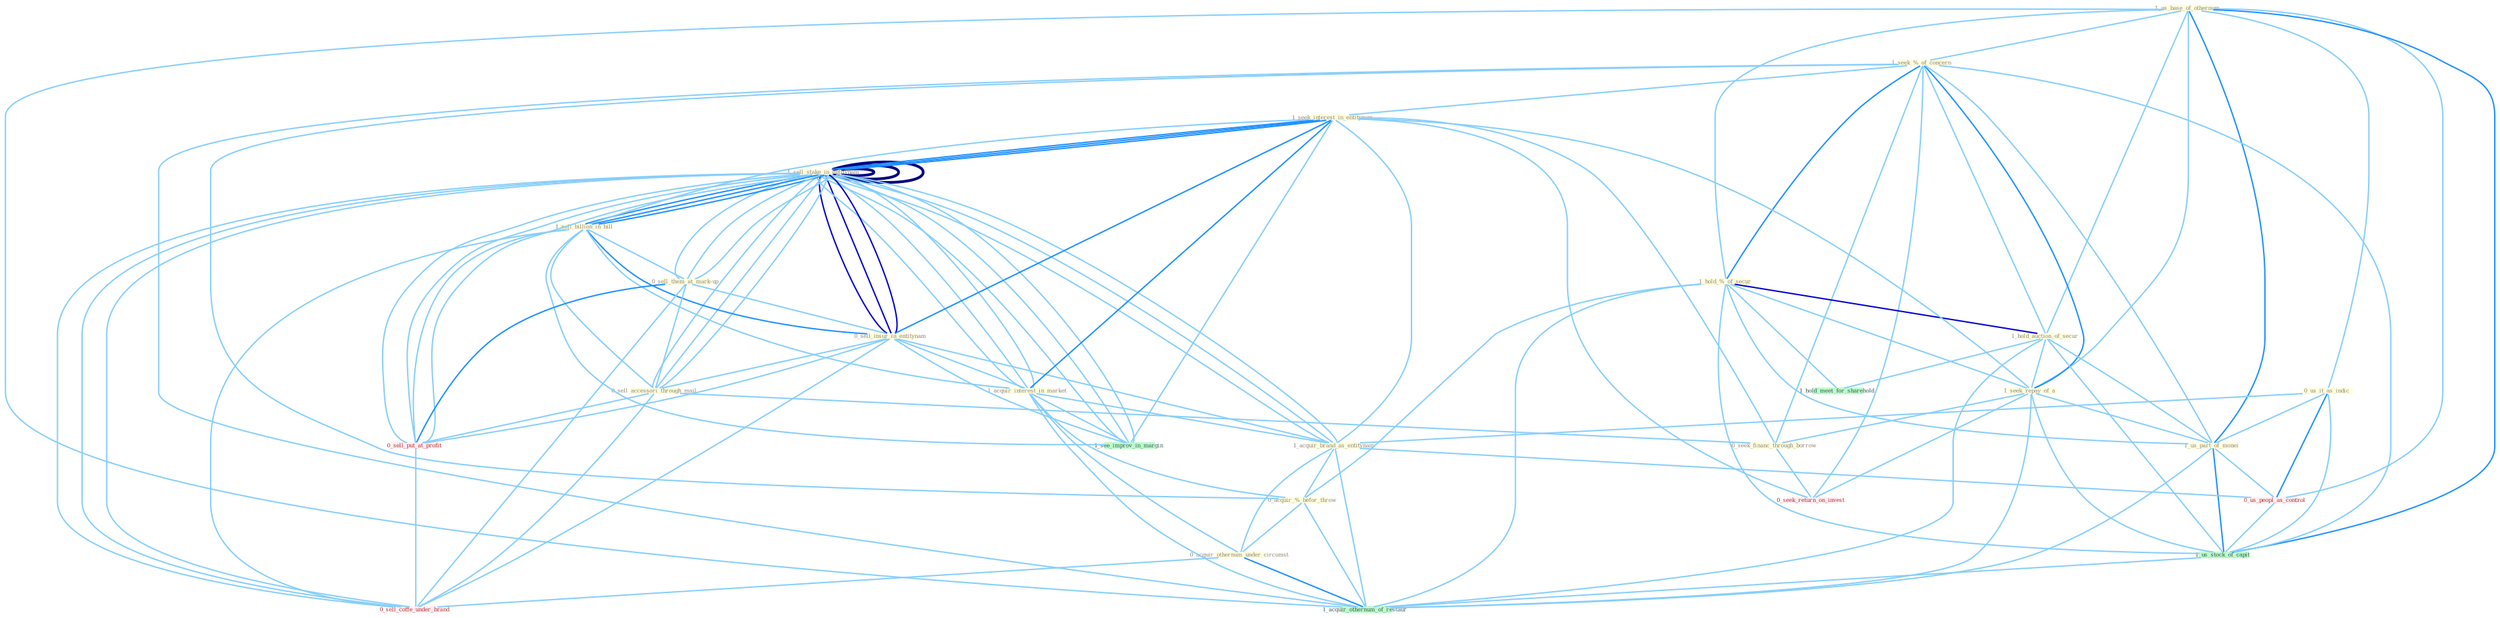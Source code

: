 Graph G{ 
    node
    [shape=polygon,style=filled,width=.5,height=.06,color="#BDFCC9",fixedsize=true,fontsize=4,
    fontcolor="#2f4f4f"];
    {node
    [color="#ffffe0", fontcolor="#8b7d6b"] "1_us_base_of_othernum " "1_seek_%_of_concern " "1_sell_stake_in_entitynam " "1_sell_billion_in_bill " "0_sell_them_at_mark-up " "1_sell_stake_in_entitynam " "1_hold_%_of_secur " "1_hold_auction_of_secur " "0_sell_insur_in_entitynam " "1_seek_interest_in_entitynam " "1_sell_stake_in_entitynam " "0_us_it_as_indic " "1_acquir_interest_in_market " "0_sell_accessori_through_mail " "1_seek_repay_of_a " "1_us_part_of_monei " "0_seek_financ_through_borrow " "1_acquir_brand_as_entitynam " "0_acquir_%_befor_throw " "0_acquir_othernum_under_circumst "}
{node [color="#fff0f5", fontcolor="#b22222"] "0_us_peopl_as_control " "0_sell_put_at_profit " "0_seek_return_on_invest " "0_sell_coffe_under_brand "}
edge [color="#B0E2FF"];

	"1_us_base_of_othernum " -- "1_seek_%_of_concern " [w="1", color="#87cefa" ];
	"1_us_base_of_othernum " -- "1_hold_%_of_secur " [w="1", color="#87cefa" ];
	"1_us_base_of_othernum " -- "1_hold_auction_of_secur " [w="1", color="#87cefa" ];
	"1_us_base_of_othernum " -- "0_us_it_as_indic " [w="1", color="#87cefa" ];
	"1_us_base_of_othernum " -- "1_seek_repay_of_a " [w="1", color="#87cefa" ];
	"1_us_base_of_othernum " -- "1_us_part_of_monei " [w="2", color="#1e90ff" , len=0.8];
	"1_us_base_of_othernum " -- "0_us_peopl_as_control " [w="1", color="#87cefa" ];
	"1_us_base_of_othernum " -- "1_us_stock_of_capit " [w="2", color="#1e90ff" , len=0.8];
	"1_us_base_of_othernum " -- "1_acquir_othernum_of_restaur " [w="1", color="#87cefa" ];
	"1_seek_%_of_concern " -- "1_hold_%_of_secur " [w="2", color="#1e90ff" , len=0.8];
	"1_seek_%_of_concern " -- "1_hold_auction_of_secur " [w="1", color="#87cefa" ];
	"1_seek_%_of_concern " -- "1_seek_interest_in_entitynam " [w="1", color="#87cefa" ];
	"1_seek_%_of_concern " -- "1_seek_repay_of_a " [w="2", color="#1e90ff" , len=0.8];
	"1_seek_%_of_concern " -- "1_us_part_of_monei " [w="1", color="#87cefa" ];
	"1_seek_%_of_concern " -- "0_seek_financ_through_borrow " [w="1", color="#87cefa" ];
	"1_seek_%_of_concern " -- "0_acquir_%_befor_throw " [w="1", color="#87cefa" ];
	"1_seek_%_of_concern " -- "0_seek_return_on_invest " [w="1", color="#87cefa" ];
	"1_seek_%_of_concern " -- "1_us_stock_of_capit " [w="1", color="#87cefa" ];
	"1_seek_%_of_concern " -- "1_acquir_othernum_of_restaur " [w="1", color="#87cefa" ];
	"1_sell_stake_in_entitynam " -- "1_sell_billion_in_bill " [w="2", color="#1e90ff" , len=0.8];
	"1_sell_stake_in_entitynam " -- "0_sell_them_at_mark-up " [w="1", color="#87cefa" ];
	"1_sell_stake_in_entitynam " -- "1_sell_stake_in_entitynam " [w="4", style=bold, color="#000080", len=0.4];
	"1_sell_stake_in_entitynam " -- "0_sell_insur_in_entitynam " [w="3", color="#0000cd" , len=0.6];
	"1_sell_stake_in_entitynam " -- "1_seek_interest_in_entitynam " [w="2", color="#1e90ff" , len=0.8];
	"1_sell_stake_in_entitynam " -- "1_sell_stake_in_entitynam " [w="4", style=bold, color="#000080", len=0.4];
	"1_sell_stake_in_entitynam " -- "1_acquir_interest_in_market " [w="1", color="#87cefa" ];
	"1_sell_stake_in_entitynam " -- "0_sell_accessori_through_mail " [w="1", color="#87cefa" ];
	"1_sell_stake_in_entitynam " -- "1_acquir_brand_as_entitynam " [w="1", color="#87cefa" ];
	"1_sell_stake_in_entitynam " -- "0_sell_put_at_profit " [w="1", color="#87cefa" ];
	"1_sell_stake_in_entitynam " -- "1_see_improv_in_margin " [w="1", color="#87cefa" ];
	"1_sell_stake_in_entitynam " -- "0_sell_coffe_under_brand " [w="1", color="#87cefa" ];
	"1_sell_billion_in_bill " -- "0_sell_them_at_mark-up " [w="1", color="#87cefa" ];
	"1_sell_billion_in_bill " -- "1_sell_stake_in_entitynam " [w="2", color="#1e90ff" , len=0.8];
	"1_sell_billion_in_bill " -- "0_sell_insur_in_entitynam " [w="2", color="#1e90ff" , len=0.8];
	"1_sell_billion_in_bill " -- "1_seek_interest_in_entitynam " [w="1", color="#87cefa" ];
	"1_sell_billion_in_bill " -- "1_sell_stake_in_entitynam " [w="2", color="#1e90ff" , len=0.8];
	"1_sell_billion_in_bill " -- "1_acquir_interest_in_market " [w="1", color="#87cefa" ];
	"1_sell_billion_in_bill " -- "0_sell_accessori_through_mail " [w="1", color="#87cefa" ];
	"1_sell_billion_in_bill " -- "0_sell_put_at_profit " [w="1", color="#87cefa" ];
	"1_sell_billion_in_bill " -- "1_see_improv_in_margin " [w="1", color="#87cefa" ];
	"1_sell_billion_in_bill " -- "0_sell_coffe_under_brand " [w="1", color="#87cefa" ];
	"0_sell_them_at_mark-up " -- "1_sell_stake_in_entitynam " [w="1", color="#87cefa" ];
	"0_sell_them_at_mark-up " -- "0_sell_insur_in_entitynam " [w="1", color="#87cefa" ];
	"0_sell_them_at_mark-up " -- "1_sell_stake_in_entitynam " [w="1", color="#87cefa" ];
	"0_sell_them_at_mark-up " -- "0_sell_accessori_through_mail " [w="1", color="#87cefa" ];
	"0_sell_them_at_mark-up " -- "0_sell_put_at_profit " [w="2", color="#1e90ff" , len=0.8];
	"0_sell_them_at_mark-up " -- "0_sell_coffe_under_brand " [w="1", color="#87cefa" ];
	"1_sell_stake_in_entitynam " -- "0_sell_insur_in_entitynam " [w="3", color="#0000cd" , len=0.6];
	"1_sell_stake_in_entitynam " -- "1_seek_interest_in_entitynam " [w="2", color="#1e90ff" , len=0.8];
	"1_sell_stake_in_entitynam " -- "1_sell_stake_in_entitynam " [w="4", style=bold, color="#000080", len=0.4];
	"1_sell_stake_in_entitynam " -- "1_acquir_interest_in_market " [w="1", color="#87cefa" ];
	"1_sell_stake_in_entitynam " -- "0_sell_accessori_through_mail " [w="1", color="#87cefa" ];
	"1_sell_stake_in_entitynam " -- "1_acquir_brand_as_entitynam " [w="1", color="#87cefa" ];
	"1_sell_stake_in_entitynam " -- "0_sell_put_at_profit " [w="1", color="#87cefa" ];
	"1_sell_stake_in_entitynam " -- "1_see_improv_in_margin " [w="1", color="#87cefa" ];
	"1_sell_stake_in_entitynam " -- "0_sell_coffe_under_brand " [w="1", color="#87cefa" ];
	"1_hold_%_of_secur " -- "1_hold_auction_of_secur " [w="3", color="#0000cd" , len=0.6];
	"1_hold_%_of_secur " -- "1_seek_repay_of_a " [w="1", color="#87cefa" ];
	"1_hold_%_of_secur " -- "1_us_part_of_monei " [w="1", color="#87cefa" ];
	"1_hold_%_of_secur " -- "0_acquir_%_befor_throw " [w="1", color="#87cefa" ];
	"1_hold_%_of_secur " -- "1_us_stock_of_capit " [w="1", color="#87cefa" ];
	"1_hold_%_of_secur " -- "1_hold_meet_for_sharehold " [w="1", color="#87cefa" ];
	"1_hold_%_of_secur " -- "1_acquir_othernum_of_restaur " [w="1", color="#87cefa" ];
	"1_hold_auction_of_secur " -- "1_seek_repay_of_a " [w="1", color="#87cefa" ];
	"1_hold_auction_of_secur " -- "1_us_part_of_monei " [w="1", color="#87cefa" ];
	"1_hold_auction_of_secur " -- "1_us_stock_of_capit " [w="1", color="#87cefa" ];
	"1_hold_auction_of_secur " -- "1_hold_meet_for_sharehold " [w="1", color="#87cefa" ];
	"1_hold_auction_of_secur " -- "1_acquir_othernum_of_restaur " [w="1", color="#87cefa" ];
	"0_sell_insur_in_entitynam " -- "1_seek_interest_in_entitynam " [w="2", color="#1e90ff" , len=0.8];
	"0_sell_insur_in_entitynam " -- "1_sell_stake_in_entitynam " [w="3", color="#0000cd" , len=0.6];
	"0_sell_insur_in_entitynam " -- "1_acquir_interest_in_market " [w="1", color="#87cefa" ];
	"0_sell_insur_in_entitynam " -- "0_sell_accessori_through_mail " [w="1", color="#87cefa" ];
	"0_sell_insur_in_entitynam " -- "1_acquir_brand_as_entitynam " [w="1", color="#87cefa" ];
	"0_sell_insur_in_entitynam " -- "0_sell_put_at_profit " [w="1", color="#87cefa" ];
	"0_sell_insur_in_entitynam " -- "1_see_improv_in_margin " [w="1", color="#87cefa" ];
	"0_sell_insur_in_entitynam " -- "0_sell_coffe_under_brand " [w="1", color="#87cefa" ];
	"1_seek_interest_in_entitynam " -- "1_sell_stake_in_entitynam " [w="2", color="#1e90ff" , len=0.8];
	"1_seek_interest_in_entitynam " -- "1_acquir_interest_in_market " [w="2", color="#1e90ff" , len=0.8];
	"1_seek_interest_in_entitynam " -- "1_seek_repay_of_a " [w="1", color="#87cefa" ];
	"1_seek_interest_in_entitynam " -- "0_seek_financ_through_borrow " [w="1", color="#87cefa" ];
	"1_seek_interest_in_entitynam " -- "1_acquir_brand_as_entitynam " [w="1", color="#87cefa" ];
	"1_seek_interest_in_entitynam " -- "0_seek_return_on_invest " [w="1", color="#87cefa" ];
	"1_seek_interest_in_entitynam " -- "1_see_improv_in_margin " [w="1", color="#87cefa" ];
	"1_sell_stake_in_entitynam " -- "1_acquir_interest_in_market " [w="1", color="#87cefa" ];
	"1_sell_stake_in_entitynam " -- "0_sell_accessori_through_mail " [w="1", color="#87cefa" ];
	"1_sell_stake_in_entitynam " -- "1_acquir_brand_as_entitynam " [w="1", color="#87cefa" ];
	"1_sell_stake_in_entitynam " -- "0_sell_put_at_profit " [w="1", color="#87cefa" ];
	"1_sell_stake_in_entitynam " -- "1_see_improv_in_margin " [w="1", color="#87cefa" ];
	"1_sell_stake_in_entitynam " -- "0_sell_coffe_under_brand " [w="1", color="#87cefa" ];
	"0_us_it_as_indic " -- "1_us_part_of_monei " [w="1", color="#87cefa" ];
	"0_us_it_as_indic " -- "1_acquir_brand_as_entitynam " [w="1", color="#87cefa" ];
	"0_us_it_as_indic " -- "0_us_peopl_as_control " [w="2", color="#1e90ff" , len=0.8];
	"0_us_it_as_indic " -- "1_us_stock_of_capit " [w="1", color="#87cefa" ];
	"1_acquir_interest_in_market " -- "1_acquir_brand_as_entitynam " [w="1", color="#87cefa" ];
	"1_acquir_interest_in_market " -- "0_acquir_%_befor_throw " [w="1", color="#87cefa" ];
	"1_acquir_interest_in_market " -- "0_acquir_othernum_under_circumst " [w="1", color="#87cefa" ];
	"1_acquir_interest_in_market " -- "1_see_improv_in_margin " [w="1", color="#87cefa" ];
	"1_acquir_interest_in_market " -- "1_acquir_othernum_of_restaur " [w="1", color="#87cefa" ];
	"0_sell_accessori_through_mail " -- "0_seek_financ_through_borrow " [w="1", color="#87cefa" ];
	"0_sell_accessori_through_mail " -- "0_sell_put_at_profit " [w="1", color="#87cefa" ];
	"0_sell_accessori_through_mail " -- "0_sell_coffe_under_brand " [w="1", color="#87cefa" ];
	"1_seek_repay_of_a " -- "1_us_part_of_monei " [w="1", color="#87cefa" ];
	"1_seek_repay_of_a " -- "0_seek_financ_through_borrow " [w="1", color="#87cefa" ];
	"1_seek_repay_of_a " -- "0_seek_return_on_invest " [w="1", color="#87cefa" ];
	"1_seek_repay_of_a " -- "1_us_stock_of_capit " [w="1", color="#87cefa" ];
	"1_seek_repay_of_a " -- "1_acquir_othernum_of_restaur " [w="1", color="#87cefa" ];
	"1_us_part_of_monei " -- "0_us_peopl_as_control " [w="1", color="#87cefa" ];
	"1_us_part_of_monei " -- "1_us_stock_of_capit " [w="2", color="#1e90ff" , len=0.8];
	"1_us_part_of_monei " -- "1_acquir_othernum_of_restaur " [w="1", color="#87cefa" ];
	"0_seek_financ_through_borrow " -- "0_seek_return_on_invest " [w="1", color="#87cefa" ];
	"1_acquir_brand_as_entitynam " -- "0_acquir_%_befor_throw " [w="1", color="#87cefa" ];
	"1_acquir_brand_as_entitynam " -- "0_acquir_othernum_under_circumst " [w="1", color="#87cefa" ];
	"1_acquir_brand_as_entitynam " -- "0_us_peopl_as_control " [w="1", color="#87cefa" ];
	"1_acquir_brand_as_entitynam " -- "1_acquir_othernum_of_restaur " [w="1", color="#87cefa" ];
	"0_acquir_%_befor_throw " -- "0_acquir_othernum_under_circumst " [w="1", color="#87cefa" ];
	"0_acquir_%_befor_throw " -- "1_acquir_othernum_of_restaur " [w="1", color="#87cefa" ];
	"0_acquir_othernum_under_circumst " -- "0_sell_coffe_under_brand " [w="1", color="#87cefa" ];
	"0_acquir_othernum_under_circumst " -- "1_acquir_othernum_of_restaur " [w="2", color="#1e90ff" , len=0.8];
	"0_us_peopl_as_control " -- "1_us_stock_of_capit " [w="1", color="#87cefa" ];
	"0_sell_put_at_profit " -- "0_sell_coffe_under_brand " [w="1", color="#87cefa" ];
	"1_us_stock_of_capit " -- "1_acquir_othernum_of_restaur " [w="1", color="#87cefa" ];
}